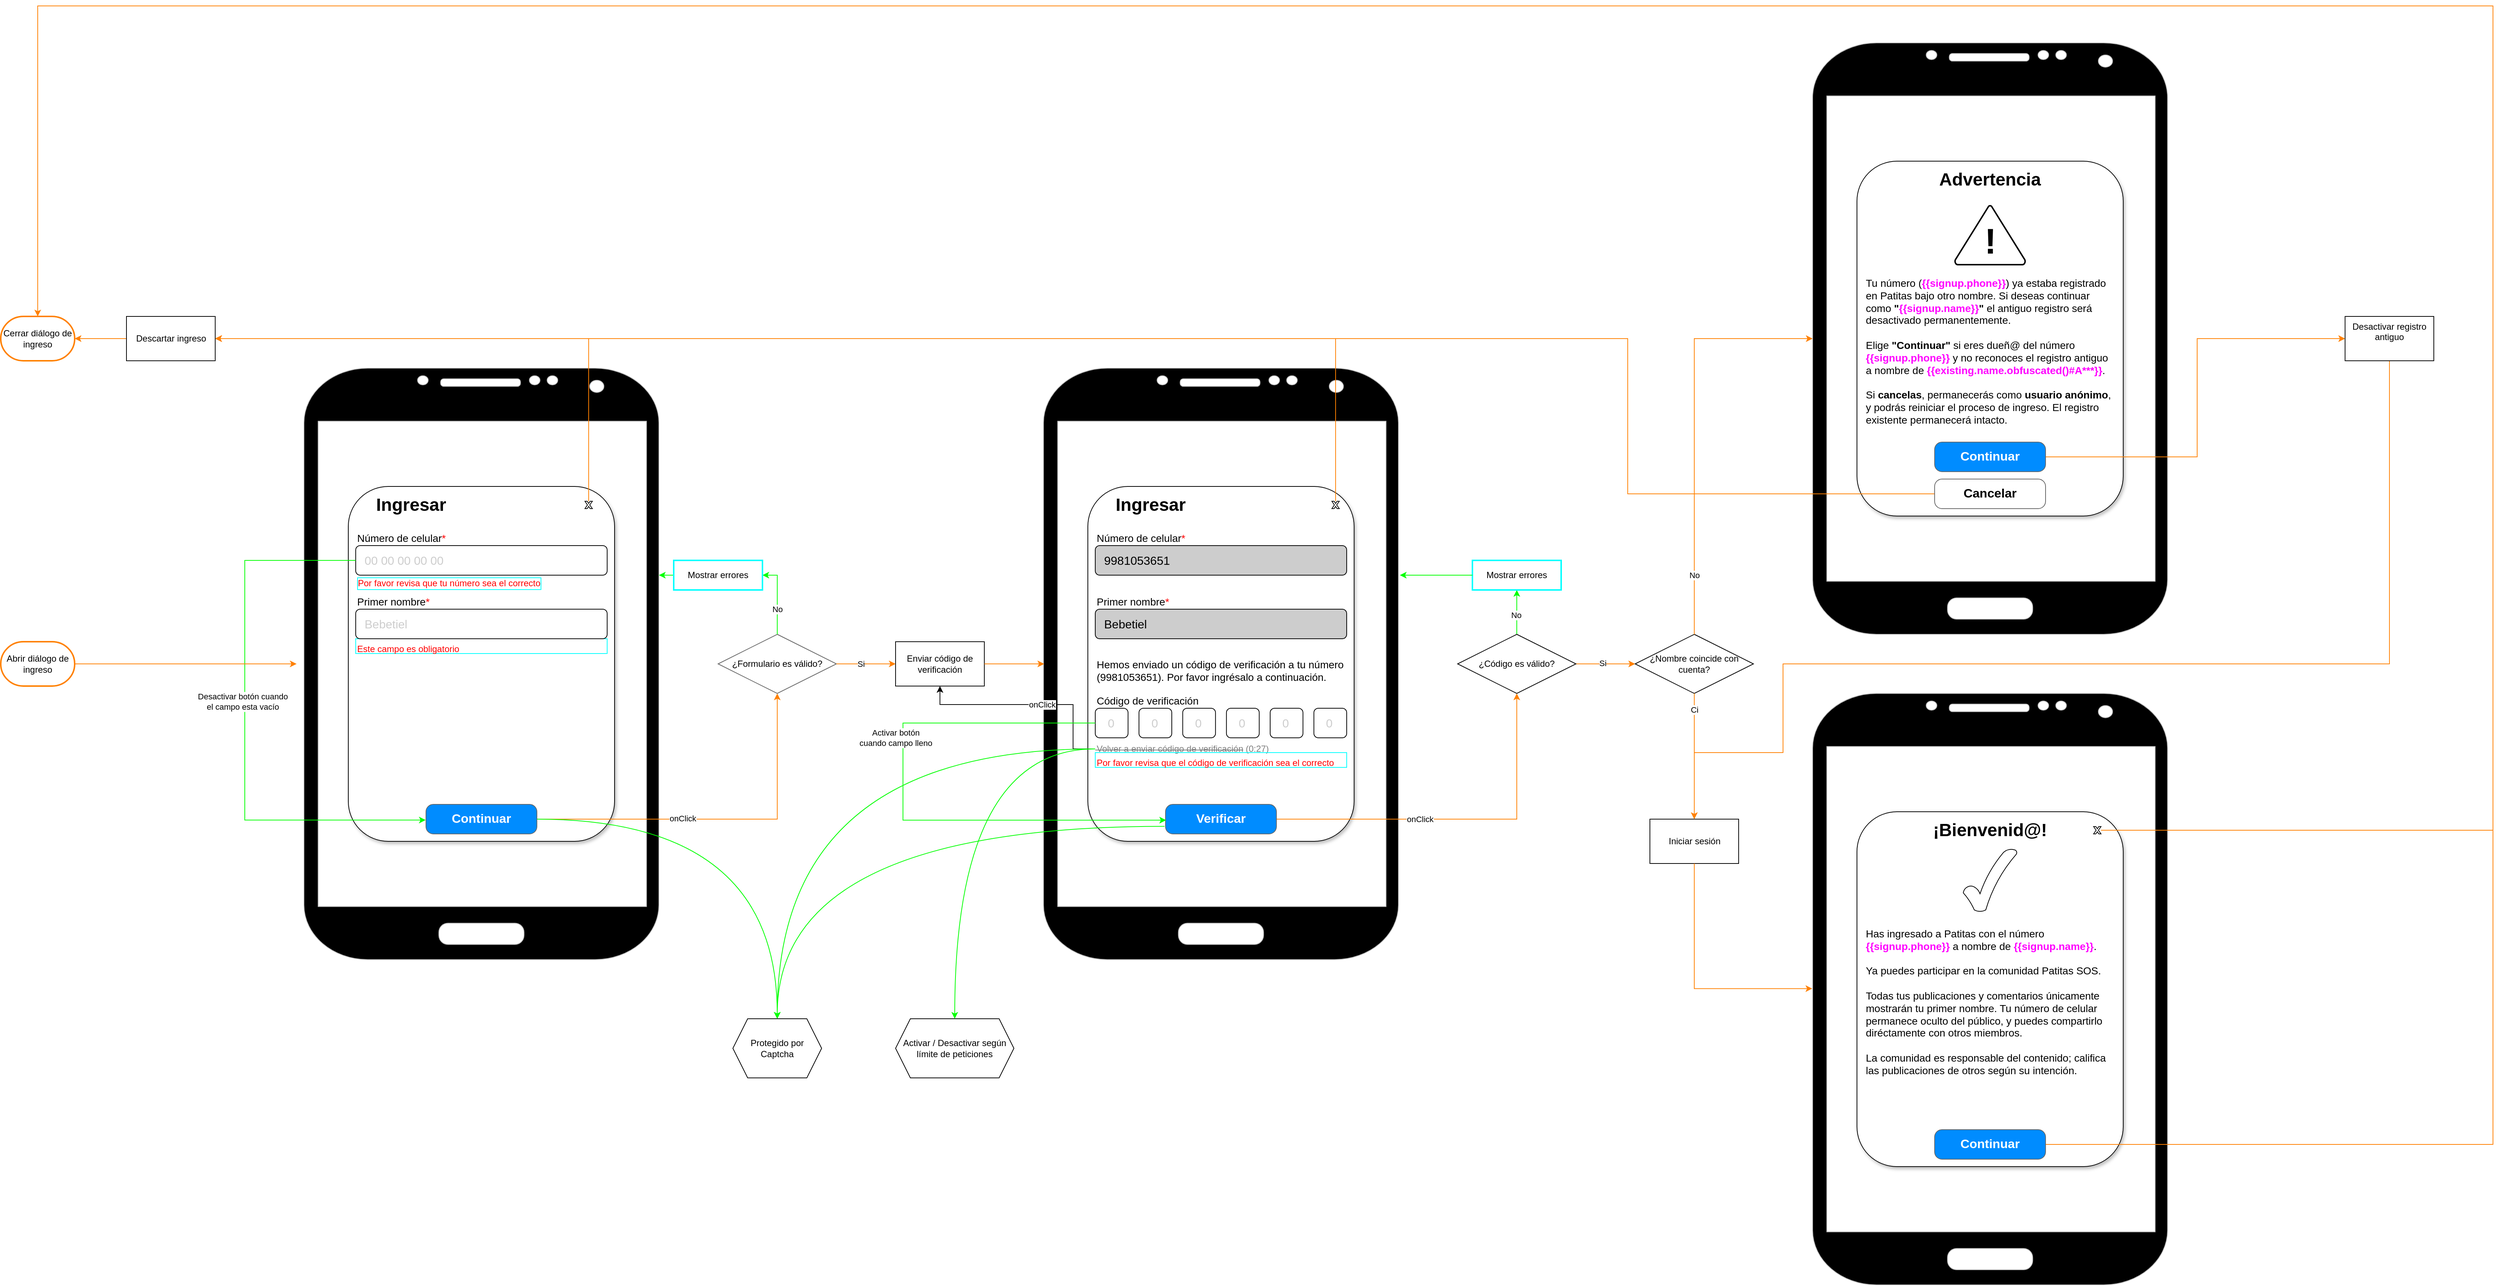 <mxfile version="26.2.14">
  <diagram name="Page-1" id="ibmDFZ82ZpprkkH4J8ru">
    <mxGraphModel dx="2678" dy="2101" grid="1" gridSize="10" guides="1" tooltips="1" connect="1" arrows="1" fold="1" page="1" pageScale="1" pageWidth="850" pageHeight="1100" math="0" shadow="0">
      <root>
        <mxCell id="0" />
        <mxCell id="1" parent="0" />
        <mxCell id="oR5H9QgqDNqwV4JY2G0A-8" value="" style="verticalLabelPosition=bottom;verticalAlign=top;html=1;shadow=0;dashed=0;strokeWidth=1;shape=mxgraph.android.phone2;strokeColor=#c0c0c0;fillColor=#000000;gradientColor=none;" parent="1" vertex="1">
          <mxGeometry width="480" height="800" as="geometry" />
        </mxCell>
        <mxCell id="oR5H9QgqDNqwV4JY2G0A-21" value="" style="rounded=1;whiteSpace=wrap;html=1;textShadow=0;labelBorderColor=none;shadow=1;perimeterSpacing=0;glass=0;" parent="1" vertex="1">
          <mxGeometry x="60" y="160" width="360" height="480" as="geometry" />
        </mxCell>
        <mxCell id="oR5H9QgqDNqwV4JY2G0A-22" value="Ingresar" style="text;html=1;align=center;verticalAlign=middle;whiteSpace=wrap;rounded=0;fontStyle=1;fontSize=24;" parent="1" vertex="1">
          <mxGeometry x="90" y="170" width="110" height="30" as="geometry" />
        </mxCell>
        <mxCell id="oR5H9QgqDNqwV4JY2G0A-23" value="" style="rounded=1;whiteSpace=wrap;html=1;" parent="1" vertex="1">
          <mxGeometry x="70" y="240" width="340" height="40" as="geometry" />
        </mxCell>
        <mxCell id="oR5H9QgqDNqwV4JY2G0A-24" value="Número de celular&lt;span style=&quot;color: rgb(255, 0, 0);&quot;&gt;*&lt;/span&gt;" style="text;html=1;align=left;verticalAlign=middle;whiteSpace=wrap;rounded=0;fontSize=14;" parent="1" vertex="1">
          <mxGeometry x="70" y="220" width="130" height="20" as="geometry" />
        </mxCell>
        <mxCell id="oR5H9QgqDNqwV4JY2G0A-25" value="00 00 00 00 00" style="text;html=1;align=left;verticalAlign=middle;whiteSpace=wrap;rounded=0;fontSize=16;fontColor=#CDCDCD;labelBackgroundColor=none;" parent="1" vertex="1">
          <mxGeometry x="80" y="250" width="130" height="20" as="geometry" />
        </mxCell>
        <mxCell id="oR5H9QgqDNqwV4JY2G0A-49" value="" style="edgeStyle=orthogonalEdgeStyle;rounded=0;orthogonalLoop=1;jettySize=auto;html=1;strokeColor=#FF8000;" parent="1" source="oR5H9QgqDNqwV4JY2G0A-26" target="oR5H9QgqDNqwV4JY2G0A-48" edge="1">
          <mxGeometry relative="1" as="geometry" />
        </mxCell>
        <mxCell id="oR5H9QgqDNqwV4JY2G0A-95" value="onClick" style="edgeLabel;html=1;align=center;verticalAlign=middle;resizable=0;points=[];" parent="oR5H9QgqDNqwV4JY2G0A-49" vertex="1" connectable="0">
          <mxGeometry x="-0.204" y="1" relative="1" as="geometry">
            <mxPoint as="offset" />
          </mxGeometry>
        </mxCell>
        <mxCell id="oR5H9QgqDNqwV4JY2G0A-113" style="edgeStyle=orthogonalEdgeStyle;rounded=0;orthogonalLoop=1;jettySize=auto;html=1;strokeColor=#00FF00;curved=1;" parent="1" source="oR5H9QgqDNqwV4JY2G0A-26" target="oR5H9QgqDNqwV4JY2G0A-114" edge="1">
          <mxGeometry relative="1" as="geometry">
            <mxPoint x="520" y="680" as="targetPoint" />
          </mxGeometry>
        </mxCell>
        <mxCell id="oR5H9QgqDNqwV4JY2G0A-26" value="Continuar" style="strokeWidth=1;shadow=0;dashed=0;align=center;html=1;shape=mxgraph.mockup.buttons.button;strokeColor=#666666;fontColor=#ffffff;mainText=;buttonStyle=round;fontSize=17;fontStyle=1;fillColor=#008cff;whiteSpace=wrap;" parent="1" vertex="1">
          <mxGeometry x="165" y="590" width="150" height="40" as="geometry" />
        </mxCell>
        <mxCell id="oR5H9QgqDNqwV4JY2G0A-48" value="¿Formulario es válido?" style="rhombus;whiteSpace=wrap;html=1;fontSize=12;fillColor=default;strokeColor=#666666;fontColor=#000000;strokeWidth=1;shadow=0;dashed=0;fontStyle=0;labelPosition=center;verticalLabelPosition=middle;align=center;verticalAlign=middle;" parent="1" vertex="1">
          <mxGeometry x="560" y="360" width="160" height="80" as="geometry" />
        </mxCell>
        <mxCell id="oR5H9QgqDNqwV4JY2G0A-50" style="edgeStyle=orthogonalEdgeStyle;rounded=0;orthogonalLoop=1;jettySize=auto;html=1;exitX=0.5;exitY=0;exitDx=0;exitDy=0;fontColor=#00FFFF;strokeColor=#00FF00;entryX=1;entryY=0.5;entryDx=0;entryDy=0;" parent="1" source="oR5H9QgqDNqwV4JY2G0A-48" target="oR5H9QgqDNqwV4JY2G0A-110" edge="1">
          <mxGeometry relative="1" as="geometry">
            <mxPoint x="700" y="240" as="targetPoint" />
            <Array as="points">
              <mxPoint x="640" y="280" />
            </Array>
          </mxGeometry>
        </mxCell>
        <mxCell id="oR5H9QgqDNqwV4JY2G0A-57" value="&lt;div&gt;No&lt;/div&gt;" style="edgeLabel;html=1;align=center;verticalAlign=middle;resizable=0;points=[];" parent="oR5H9QgqDNqwV4JY2G0A-50" vertex="1" connectable="0">
          <mxGeometry x="-0.456" y="3" relative="1" as="geometry">
            <mxPoint x="3" y="-7" as="offset" />
          </mxGeometry>
        </mxCell>
        <mxCell id="oR5H9QgqDNqwV4JY2G0A-52" value="Por favor revisa que tu número sea el correcto" style="text;html=1;align=left;verticalAlign=middle;whiteSpace=wrap;rounded=0;fontColor=#FF0000;labelBackgroundColor=none;labelBorderColor=#00FFFF;" parent="1" vertex="1">
          <mxGeometry x="70" y="276" width="260" height="30" as="geometry" />
        </mxCell>
        <mxCell id="oR5H9QgqDNqwV4JY2G0A-53" style="edgeStyle=orthogonalEdgeStyle;rounded=0;orthogonalLoop=1;jettySize=auto;html=1;entryX=-0.003;entryY=0.53;entryDx=0;entryDy=0;entryPerimeter=0;exitX=0;exitY=0.5;exitDx=0;exitDy=0;strokeColor=#00FF00;" parent="1" source="oR5H9QgqDNqwV4JY2G0A-23" target="oR5H9QgqDNqwV4JY2G0A-26" edge="1">
          <mxGeometry relative="1" as="geometry">
            <Array as="points">
              <mxPoint x="-80" y="260" />
              <mxPoint x="-80" y="611" />
            </Array>
          </mxGeometry>
        </mxCell>
        <mxCell id="oR5H9QgqDNqwV4JY2G0A-56" value="&lt;div&gt;Desactivar botón cuando&lt;/div&gt;&lt;div&gt;el campo esta vacío&lt;/div&gt;" style="edgeLabel;html=1;align=center;verticalAlign=middle;resizable=0;points=[];" parent="oR5H9QgqDNqwV4JY2G0A-53" vertex="1" connectable="0">
          <mxGeometry x="-0.086" y="-3" relative="1" as="geometry">
            <mxPoint as="offset" />
          </mxGeometry>
        </mxCell>
        <mxCell id="oR5H9QgqDNqwV4JY2G0A-58" value="" style="verticalLabelPosition=bottom;verticalAlign=top;html=1;shadow=0;dashed=0;strokeWidth=1;shape=mxgraph.android.phone2;strokeColor=#c0c0c0;fillColor=#000000;" parent="1" vertex="1">
          <mxGeometry x="1000" width="480" height="800" as="geometry" />
        </mxCell>
        <mxCell id="oR5H9QgqDNqwV4JY2G0A-59" value="" style="rounded=1;whiteSpace=wrap;html=1;textShadow=0;labelBorderColor=none;shadow=1;perimeterSpacing=0;glass=0;" parent="1" vertex="1">
          <mxGeometry x="1060" y="160" width="360" height="480" as="geometry" />
        </mxCell>
        <mxCell id="oR5H9QgqDNqwV4JY2G0A-60" value="Ingresar" style="text;html=1;align=center;verticalAlign=middle;whiteSpace=wrap;rounded=0;fontStyle=1;fontSize=24;" parent="1" vertex="1">
          <mxGeometry x="1090" y="170" width="110" height="30" as="geometry" />
        </mxCell>
        <mxCell id="oR5H9QgqDNqwV4JY2G0A-61" value="" style="rounded=1;whiteSpace=wrap;html=1;fillColor=#CDCDCD;" parent="1" vertex="1">
          <mxGeometry x="1070" y="240" width="340" height="40" as="geometry" />
        </mxCell>
        <mxCell id="oR5H9QgqDNqwV4JY2G0A-62" value="Número de celular&lt;span style=&quot;color: rgb(255, 0, 0);&quot;&gt;*&lt;/span&gt;" style="text;html=1;align=left;verticalAlign=middle;whiteSpace=wrap;rounded=0;fontSize=14;" parent="1" vertex="1">
          <mxGeometry x="1070" y="220" width="130" height="20" as="geometry" />
        </mxCell>
        <mxCell id="oR5H9QgqDNqwV4JY2G0A-63" value="9981053651" style="text;html=1;align=left;verticalAlign=middle;whiteSpace=wrap;rounded=0;fontSize=16;fontColor=#000000;labelBackgroundColor=none;" parent="1" vertex="1">
          <mxGeometry x="1080" y="250" width="130" height="20" as="geometry" />
        </mxCell>
        <mxCell id="oR5H9QgqDNqwV4JY2G0A-116" style="rounded=0;orthogonalLoop=1;jettySize=auto;html=1;entryX=0.5;entryY=0;entryDx=0;entryDy=0;exitX=-0.009;exitY=0.745;exitDx=0;exitDy=0;exitPerimeter=0;strokeColor=#00FF00;startArrow=none;startFill=0;elbow=vertical;edgeStyle=orthogonalEdgeStyle;curved=1;" parent="1" source="oR5H9QgqDNqwV4JY2G0A-64" target="oR5H9QgqDNqwV4JY2G0A-114" edge="1">
          <mxGeometry relative="1" as="geometry" />
        </mxCell>
        <mxCell id="1x_nCAr4HbJ1y6fn0Rfu-1" style="edgeStyle=orthogonalEdgeStyle;rounded=0;orthogonalLoop=1;jettySize=auto;html=1;entryX=0.5;entryY=1;entryDx=0;entryDy=0;fontColor=#FF8000;strokeColor=#FF8000;" parent="1" source="oR5H9QgqDNqwV4JY2G0A-64" target="1x_nCAr4HbJ1y6fn0Rfu-2" edge="1">
          <mxGeometry relative="1" as="geometry">
            <mxPoint x="1530" y="340" as="targetPoint" />
            <Array as="points">
              <mxPoint x="1640" y="610" />
            </Array>
          </mxGeometry>
        </mxCell>
        <mxCell id="1x_nCAr4HbJ1y6fn0Rfu-5" value="onClick" style="edgeLabel;html=1;align=center;verticalAlign=middle;resizable=0;points=[];" parent="1x_nCAr4HbJ1y6fn0Rfu-1" vertex="1" connectable="0">
          <mxGeometry x="-0.216" relative="1" as="geometry">
            <mxPoint as="offset" />
          </mxGeometry>
        </mxCell>
        <mxCell id="oR5H9QgqDNqwV4JY2G0A-64" value="Verificar" style="strokeWidth=1;shadow=0;dashed=0;align=center;html=1;shape=mxgraph.mockup.buttons.button;strokeColor=#666666;fontColor=#ffffff;mainText=;buttonStyle=round;fontSize=17;fontStyle=1;fillColor=#008cff;whiteSpace=wrap;" parent="1" vertex="1">
          <mxGeometry x="1165" y="590" width="150" height="40" as="geometry" />
        </mxCell>
        <mxCell id="oR5H9QgqDNqwV4JY2G0A-66" style="edgeStyle=orthogonalEdgeStyle;rounded=0;orthogonalLoop=1;jettySize=auto;html=1;strokeColor=#FF8000;" parent="1" source="oR5H9QgqDNqwV4JY2G0A-48" edge="1">
          <mxGeometry relative="1" as="geometry">
            <mxPoint x="800" y="400" as="targetPoint" />
          </mxGeometry>
        </mxCell>
        <mxCell id="oR5H9QgqDNqwV4JY2G0A-67" value="&lt;div&gt;Si&lt;/div&gt;" style="edgeLabel;html=1;align=center;verticalAlign=middle;resizable=0;points=[];" parent="oR5H9QgqDNqwV4JY2G0A-66" vertex="1" connectable="0">
          <mxGeometry x="-0.175" y="-2" relative="1" as="geometry">
            <mxPoint y="-2" as="offset" />
          </mxGeometry>
        </mxCell>
        <mxCell id="oR5H9QgqDNqwV4JY2G0A-69" value="Código de verificación" style="text;html=1;align=left;verticalAlign=middle;whiteSpace=wrap;rounded=0;fontSize=14;" parent="1" vertex="1">
          <mxGeometry x="1070" y="440" width="150" height="20" as="geometry" />
        </mxCell>
        <mxCell id="oR5H9QgqDNqwV4JY2G0A-83" value="Hemos enviado un código de verificación a tu número (9981053651). Por favor ingrésalo a continuación." style="text;html=1;align=left;verticalAlign=top;whiteSpace=wrap;rounded=0;fontSize=14;" parent="1" vertex="1">
          <mxGeometry x="1070" y="386" width="340" height="64" as="geometry" />
        </mxCell>
        <mxCell id="oR5H9QgqDNqwV4JY2G0A-84" value="" style="group;fontSize=12;" parent="1" vertex="1" connectable="0">
          <mxGeometry x="1070" y="460" width="340" height="40" as="geometry" />
        </mxCell>
        <mxCell id="oR5H9QgqDNqwV4JY2G0A-68" value="" style="rounded=1;whiteSpace=wrap;html=1;" parent="oR5H9QgqDNqwV4JY2G0A-84" vertex="1">
          <mxGeometry width="44.348" height="40" as="geometry" />
        </mxCell>
        <mxCell id="oR5H9QgqDNqwV4JY2G0A-70" value="0" style="text;html=1;align=left;verticalAlign=middle;whiteSpace=wrap;rounded=0;fontSize=16;fontColor=#CDCDCD;labelBackgroundColor=none;" parent="oR5H9QgqDNqwV4JY2G0A-84" vertex="1">
          <mxGeometry x="14.783" y="10" width="14.783" height="20" as="geometry" />
        </mxCell>
        <mxCell id="oR5H9QgqDNqwV4JY2G0A-73" value="" style="rounded=1;whiteSpace=wrap;html=1;" parent="oR5H9QgqDNqwV4JY2G0A-84" vertex="1">
          <mxGeometry x="59.13" width="44.348" height="40" as="geometry" />
        </mxCell>
        <mxCell id="oR5H9QgqDNqwV4JY2G0A-74" value="0" style="text;html=1;align=left;verticalAlign=middle;whiteSpace=wrap;rounded=0;fontSize=16;fontColor=#CDCDCD;labelBackgroundColor=none;" parent="oR5H9QgqDNqwV4JY2G0A-84" vertex="1">
          <mxGeometry x="73.913" y="10" width="14.783" height="20" as="geometry" />
        </mxCell>
        <mxCell id="oR5H9QgqDNqwV4JY2G0A-75" value="" style="rounded=1;whiteSpace=wrap;html=1;" parent="oR5H9QgqDNqwV4JY2G0A-84" vertex="1">
          <mxGeometry x="118.261" width="44.348" height="40" as="geometry" />
        </mxCell>
        <mxCell id="oR5H9QgqDNqwV4JY2G0A-76" value="0" style="text;html=1;align=left;verticalAlign=middle;whiteSpace=wrap;rounded=0;fontSize=16;fontColor=#CDCDCD;labelBackgroundColor=none;" parent="oR5H9QgqDNqwV4JY2G0A-84" vertex="1">
          <mxGeometry x="133.043" y="10" width="14.783" height="20" as="geometry" />
        </mxCell>
        <mxCell id="oR5H9QgqDNqwV4JY2G0A-77" value="" style="rounded=1;whiteSpace=wrap;html=1;" parent="oR5H9QgqDNqwV4JY2G0A-84" vertex="1">
          <mxGeometry x="177.391" width="44.348" height="40" as="geometry" />
        </mxCell>
        <mxCell id="oR5H9QgqDNqwV4JY2G0A-78" value="0" style="text;html=1;align=left;verticalAlign=middle;whiteSpace=wrap;rounded=0;fontSize=16;fontColor=#CDCDCD;labelBackgroundColor=none;" parent="oR5H9QgqDNqwV4JY2G0A-84" vertex="1">
          <mxGeometry x="192.174" y="10" width="14.783" height="20" as="geometry" />
        </mxCell>
        <mxCell id="oR5H9QgqDNqwV4JY2G0A-79" value="" style="rounded=1;whiteSpace=wrap;html=1;" parent="oR5H9QgqDNqwV4JY2G0A-84" vertex="1">
          <mxGeometry x="236.522" width="44.348" height="40" as="geometry" />
        </mxCell>
        <mxCell id="oR5H9QgqDNqwV4JY2G0A-80" value="0" style="text;html=1;align=left;verticalAlign=middle;whiteSpace=wrap;rounded=0;fontSize=16;fontColor=#CDCDCD;labelBackgroundColor=none;" parent="oR5H9QgqDNqwV4JY2G0A-84" vertex="1">
          <mxGeometry x="251.304" y="10" width="14.783" height="20" as="geometry" />
        </mxCell>
        <mxCell id="oR5H9QgqDNqwV4JY2G0A-81" value="" style="rounded=1;whiteSpace=wrap;html=1;" parent="oR5H9QgqDNqwV4JY2G0A-84" vertex="1">
          <mxGeometry x="295.652" width="44.348" height="40" as="geometry" />
        </mxCell>
        <mxCell id="oR5H9QgqDNqwV4JY2G0A-82" value="0" style="text;html=1;align=left;verticalAlign=middle;whiteSpace=wrap;rounded=0;fontSize=16;fontColor=#CDCDCD;labelBackgroundColor=none;" parent="oR5H9QgqDNqwV4JY2G0A-84" vertex="1">
          <mxGeometry x="310.435" y="10" width="14.783" height="20" as="geometry" />
        </mxCell>
        <mxCell id="oR5H9QgqDNqwV4JY2G0A-93" value="" style="group" parent="1" vertex="1" connectable="0">
          <mxGeometry x="1070" y="500" width="240" height="30" as="geometry" />
        </mxCell>
        <mxCell id="oR5H9QgqDNqwV4JY2G0A-85" value="Volver a enviar código de verificación (0:27)" style="text;html=1;align=left;verticalAlign=middle;whiteSpace=wrap;rounded=0;fontColor=#7F7F7F;fontStyle=0" parent="oR5H9QgqDNqwV4JY2G0A-93" vertex="1">
          <mxGeometry width="240" height="30" as="geometry" />
        </mxCell>
        <mxCell id="oR5H9QgqDNqwV4JY2G0A-91" value="" style="endArrow=none;html=1;rounded=0;strokeColor=#7F7F7F;" parent="oR5H9QgqDNqwV4JY2G0A-93" edge="1">
          <mxGeometry width="50" height="50" relative="1" as="geometry">
            <mxPoint y="16.5" as="sourcePoint" />
            <mxPoint x="200" y="16.5" as="targetPoint" />
          </mxGeometry>
        </mxCell>
        <mxCell id="oR5H9QgqDNqwV4JY2G0A-98" value="&lt;div&gt;Activar / Desactivar según límite de peticiones&lt;/div&gt;" style="shape=hexagon;perimeter=hexagonPerimeter2;whiteSpace=wrap;html=1;fixedSize=1;" parent="1" vertex="1">
          <mxGeometry x="800" y="880" width="160" height="80" as="geometry" />
        </mxCell>
        <mxCell id="oR5H9QgqDNqwV4JY2G0A-94" style="edgeStyle=orthogonalEdgeStyle;rounded=0;orthogonalLoop=1;jettySize=auto;html=1;exitX=0;exitY=0.5;exitDx=0;exitDy=0;strokeColor=#00FF00;entryX=0.5;entryY=0;entryDx=0;entryDy=0;curved=1;" parent="1" source="oR5H9QgqDNqwV4JY2G0A-85" target="oR5H9QgqDNqwV4JY2G0A-98" edge="1">
          <mxGeometry relative="1" as="geometry">
            <mxPoint x="640" y="680" as="targetPoint" />
          </mxGeometry>
        </mxCell>
        <mxCell id="oR5H9QgqDNqwV4JY2G0A-100" style="edgeStyle=orthogonalEdgeStyle;rounded=0;orthogonalLoop=1;jettySize=auto;html=1;exitX=0;exitY=0.5;exitDx=0;exitDy=0;entryX=0.5;entryY=1;entryDx=0;entryDy=0;" parent="1" source="oR5H9QgqDNqwV4JY2G0A-85" target="oR5H9QgqDNqwV4JY2G0A-102" edge="1">
          <mxGeometry relative="1" as="geometry">
            <mxPoint x="799" y="520" as="targetPoint" />
            <Array as="points">
              <mxPoint x="1040" y="515" />
              <mxPoint x="1040" y="455" />
              <mxPoint x="860" y="455" />
            </Array>
          </mxGeometry>
        </mxCell>
        <mxCell id="oR5H9QgqDNqwV4JY2G0A-101" value="&lt;div&gt;onClick&lt;/div&gt;" style="edgeLabel;html=1;align=center;verticalAlign=middle;resizable=0;points=[];" parent="oR5H9QgqDNqwV4JY2G0A-100" vertex="1" connectable="0">
          <mxGeometry x="-0.251" y="2" relative="1" as="geometry">
            <mxPoint x="-22" y="-2" as="offset" />
          </mxGeometry>
        </mxCell>
        <mxCell id="oR5H9QgqDNqwV4JY2G0A-102" value="Enviar código de verificación" style="rounded=0;whiteSpace=wrap;html=1;" parent="1" vertex="1">
          <mxGeometry x="800" y="370" width="120" height="60" as="geometry" />
        </mxCell>
        <mxCell id="oR5H9QgqDNqwV4JY2G0A-103" style="edgeStyle=orthogonalEdgeStyle;rounded=0;orthogonalLoop=1;jettySize=auto;html=1;entryX=0.002;entryY=0.5;entryDx=0;entryDy=0;entryPerimeter=0;strokeColor=#FF8000;" parent="1" source="oR5H9QgqDNqwV4JY2G0A-102" target="oR5H9QgqDNqwV4JY2G0A-58" edge="1">
          <mxGeometry relative="1" as="geometry" />
        </mxCell>
        <mxCell id="oR5H9QgqDNqwV4JY2G0A-104" style="edgeStyle=orthogonalEdgeStyle;rounded=0;orthogonalLoop=1;jettySize=auto;html=1;entryX=0.005;entryY=0.535;entryDx=0;entryDy=0;entryPerimeter=0;exitX=0;exitY=0.5;exitDx=0;exitDy=0;strokeColor=light-dark(#00ff00, #006f6f);" parent="1" source="oR5H9QgqDNqwV4JY2G0A-68" target="oR5H9QgqDNqwV4JY2G0A-64" edge="1">
          <mxGeometry relative="1" as="geometry">
            <Array as="points">
              <mxPoint x="810" y="480" />
              <mxPoint x="810" y="611" />
            </Array>
          </mxGeometry>
        </mxCell>
        <mxCell id="oR5H9QgqDNqwV4JY2G0A-108" value="&lt;div&gt;Activar botón&lt;/div&gt;&lt;div&gt;cuando campo lleno&lt;/div&gt;" style="edgeLabel;html=1;align=center;verticalAlign=middle;resizable=0;points=[];" parent="oR5H9QgqDNqwV4JY2G0A-104" vertex="1" connectable="0">
          <mxGeometry x="-0.213" y="-2" relative="1" as="geometry">
            <mxPoint x="-8" y="-14" as="offset" />
          </mxGeometry>
        </mxCell>
        <mxCell id="oR5H9QgqDNqwV4JY2G0A-111" style="edgeStyle=orthogonalEdgeStyle;rounded=0;orthogonalLoop=1;jettySize=auto;html=1;strokeColor=#00FF00;" parent="1" source="oR5H9QgqDNqwV4JY2G0A-110" edge="1">
          <mxGeometry relative="1" as="geometry">
            <mxPoint x="480" y="280" as="targetPoint" />
          </mxGeometry>
        </mxCell>
        <mxCell id="oR5H9QgqDNqwV4JY2G0A-110" value="&lt;div&gt;Mostrar errores&lt;/div&gt;" style="rounded=0;whiteSpace=wrap;html=1;gradientColor=none;strokeColor=#00FFFF;strokeWidth=2;" parent="1" vertex="1">
          <mxGeometry x="500" y="260" width="120" height="40" as="geometry" />
        </mxCell>
        <mxCell id="oR5H9QgqDNqwV4JY2G0A-114" value="Protegido por Captcha" style="shape=hexagon;perimeter=hexagonPerimeter2;whiteSpace=wrap;html=1;fixedSize=1;" parent="1" vertex="1">
          <mxGeometry x="580" y="880" width="120" height="80" as="geometry" />
        </mxCell>
        <mxCell id="1x_nCAr4HbJ1y6fn0Rfu-9" style="edgeStyle=orthogonalEdgeStyle;rounded=0;orthogonalLoop=1;jettySize=auto;html=1;exitX=0.5;exitY=0;exitDx=0;exitDy=0;entryX=0.5;entryY=1;entryDx=0;entryDy=0;strokeColor=#00FF00;" parent="1" source="1x_nCAr4HbJ1y6fn0Rfu-2" target="1x_nCAr4HbJ1y6fn0Rfu-8" edge="1">
          <mxGeometry relative="1" as="geometry" />
        </mxCell>
        <mxCell id="1x_nCAr4HbJ1y6fn0Rfu-46" value="&lt;div&gt;No&lt;/div&gt;" style="edgeLabel;html=1;align=center;verticalAlign=middle;resizable=0;points=[];" parent="1x_nCAr4HbJ1y6fn0Rfu-9" vertex="1" connectable="0">
          <mxGeometry x="-0.133" y="1" relative="1" as="geometry">
            <mxPoint as="offset" />
          </mxGeometry>
        </mxCell>
        <mxCell id="1x_nCAr4HbJ1y6fn0Rfu-17" value="" style="edgeStyle=orthogonalEdgeStyle;rounded=0;orthogonalLoop=1;jettySize=auto;html=1;fontColor=#FF8000;strokeColor=#FF8000;" parent="1" source="1x_nCAr4HbJ1y6fn0Rfu-2" target="1x_nCAr4HbJ1y6fn0Rfu-16" edge="1">
          <mxGeometry relative="1" as="geometry" />
        </mxCell>
        <mxCell id="1x_nCAr4HbJ1y6fn0Rfu-47" value="Si" style="edgeLabel;html=1;align=center;verticalAlign=middle;resizable=0;points=[];" parent="1x_nCAr4HbJ1y6fn0Rfu-17" vertex="1" connectable="0">
          <mxGeometry x="-0.1" y="1" relative="1" as="geometry">
            <mxPoint as="offset" />
          </mxGeometry>
        </mxCell>
        <mxCell id="1x_nCAr4HbJ1y6fn0Rfu-2" value="¿Código es válido?" style="rhombus;whiteSpace=wrap;html=1;" parent="1" vertex="1">
          <mxGeometry x="1560" y="360" width="160" height="80" as="geometry" />
        </mxCell>
        <mxCell id="1x_nCAr4HbJ1y6fn0Rfu-3" value="Por favor revisa que el código de verificación sea el correcto" style="text;html=1;align=left;verticalAlign=top;whiteSpace=wrap;rounded=0;fontColor=#FF0000;labelBackgroundColor=none;labelBorderColor=none;strokeColor=#00FFFF;" parent="1" vertex="1">
          <mxGeometry x="1070" y="520" width="340" height="20" as="geometry" />
        </mxCell>
        <mxCell id="1x_nCAr4HbJ1y6fn0Rfu-7" style="edgeStyle=orthogonalEdgeStyle;rounded=0;orthogonalLoop=1;jettySize=auto;html=1;entryX=0.5;entryY=0;entryDx=0;entryDy=0;curved=1;strokeColor=#00FF00;" parent="1" source="oR5H9QgqDNqwV4JY2G0A-85" target="oR5H9QgqDNqwV4JY2G0A-114" edge="1">
          <mxGeometry relative="1" as="geometry" />
        </mxCell>
        <mxCell id="1x_nCAr4HbJ1y6fn0Rfu-8" value="&lt;div&gt;Mostrar errores&lt;/div&gt;" style="rounded=0;whiteSpace=wrap;html=1;gradientColor=none;strokeColor=#00FFFF;strokeWidth=2;" parent="1" vertex="1">
          <mxGeometry x="1580" y="260" width="120" height="40" as="geometry" />
        </mxCell>
        <mxCell id="1x_nCAr4HbJ1y6fn0Rfu-14" style="edgeStyle=orthogonalEdgeStyle;rounded=0;orthogonalLoop=1;jettySize=auto;html=1;exitX=0;exitY=0.5;exitDx=0;exitDy=0;entryX=1.004;entryY=0.35;entryDx=0;entryDy=0;entryPerimeter=0;strokeColor=#00FF00;" parent="1" source="1x_nCAr4HbJ1y6fn0Rfu-8" target="oR5H9QgqDNqwV4JY2G0A-58" edge="1">
          <mxGeometry relative="1" as="geometry" />
        </mxCell>
        <mxCell id="1x_nCAr4HbJ1y6fn0Rfu-16" value="¿Nombre coincide con cuenta?" style="rhombus;whiteSpace=wrap;html=1;" parent="1" vertex="1">
          <mxGeometry x="1800" y="360" width="160" height="80" as="geometry" />
        </mxCell>
        <mxCell id="1x_nCAr4HbJ1y6fn0Rfu-18" value="" style="verticalLabelPosition=bottom;verticalAlign=top;html=1;shadow=0;dashed=0;strokeWidth=1;shape=mxgraph.android.phone2;strokeColor=#c0c0c0;fillColor=#000000;" parent="1" vertex="1">
          <mxGeometry x="2040" y="-440" width="480" height="800" as="geometry" />
        </mxCell>
        <mxCell id="1x_nCAr4HbJ1y6fn0Rfu-19" value="" style="rounded=1;whiteSpace=wrap;html=1;textShadow=0;labelBorderColor=none;shadow=1;perimeterSpacing=0;glass=0;" parent="1" vertex="1">
          <mxGeometry x="2100" y="-280" width="360" height="480" as="geometry" />
        </mxCell>
        <mxCell id="1x_nCAr4HbJ1y6fn0Rfu-20" value="&lt;div&gt;Advertencia&lt;/div&gt;" style="text;html=1;align=center;verticalAlign=middle;whiteSpace=wrap;rounded=0;fontStyle=1;fontSize=24;" parent="1" vertex="1">
          <mxGeometry x="2130" y="-270" width="300" height="30" as="geometry" />
        </mxCell>
        <mxCell id="fnedPNZMZLycqGPqlTga-24" style="edgeStyle=orthogonalEdgeStyle;rounded=0;orthogonalLoop=1;jettySize=auto;html=1;strokeColor=#FF8000;" edge="1" parent="1" source="1x_nCAr4HbJ1y6fn0Rfu-24" target="fnedPNZMZLycqGPqlTga-21">
          <mxGeometry relative="1" as="geometry">
            <Array as="points">
              <mxPoint x="1790" y="170" />
              <mxPoint x="1790" y="-40" />
            </Array>
          </mxGeometry>
        </mxCell>
        <mxCell id="1x_nCAr4HbJ1y6fn0Rfu-24" value="Cancelar" style="strokeWidth=1;shadow=0;dashed=0;align=center;html=1;shape=mxgraph.mockup.buttons.button;strokeColor=#666666;fontColor=#000000;mainText=;buttonStyle=round;fontSize=17;fontStyle=1;fillColor=#FFFFFF;whiteSpace=wrap;" parent="1" vertex="1">
          <mxGeometry x="2205" y="150" width="150" height="40" as="geometry" />
        </mxCell>
        <mxCell id="1x_nCAr4HbJ1y6fn0Rfu-44" style="edgeStyle=orthogonalEdgeStyle;rounded=0;orthogonalLoop=1;jettySize=auto;html=1;exitX=0.5;exitY=0;exitDx=0;exitDy=0;entryX=0;entryY=0.5;entryDx=0;entryDy=0;entryPerimeter=0;strokeColor=light-dark(#FF8000,#EDEDED);" parent="1" source="1x_nCAr4HbJ1y6fn0Rfu-16" target="1x_nCAr4HbJ1y6fn0Rfu-18" edge="1">
          <mxGeometry relative="1" as="geometry" />
        </mxCell>
        <mxCell id="1x_nCAr4HbJ1y6fn0Rfu-45" value="No" style="edgeLabel;html=1;align=center;verticalAlign=middle;resizable=0;points=[];" parent="1x_nCAr4HbJ1y6fn0Rfu-44" vertex="1" connectable="0">
          <mxGeometry x="-0.714" y="2" relative="1" as="geometry">
            <mxPoint x="2" as="offset" />
          </mxGeometry>
        </mxCell>
        <mxCell id="1x_nCAr4HbJ1y6fn0Rfu-51" value="Primer nombre&lt;span style=&quot;color: rgb(255, 0, 0);&quot;&gt;*&lt;/span&gt;" style="text;html=1;align=left;verticalAlign=middle;whiteSpace=wrap;rounded=0;fontSize=14;" parent="1" vertex="1">
          <mxGeometry x="70" y="306" width="150" height="20" as="geometry" />
        </mxCell>
        <mxCell id="1x_nCAr4HbJ1y6fn0Rfu-52" value="Este campo es obligatorio" style="text;html=1;align=left;verticalAlign=top;whiteSpace=wrap;rounded=0;fontColor=#FF0000;labelBackgroundColor=none;labelBorderColor=none;strokeColor=#00FFFF;" parent="1" vertex="1">
          <mxGeometry x="70" y="366" width="340" height="20" as="geometry" />
        </mxCell>
        <mxCell id="1x_nCAr4HbJ1y6fn0Rfu-53" value="" style="rounded=1;whiteSpace=wrap;html=1;fillColor=none;" parent="1" vertex="1">
          <mxGeometry x="70" y="326" width="340" height="40" as="geometry" />
        </mxCell>
        <mxCell id="1x_nCAr4HbJ1y6fn0Rfu-54" value="Bebetiel" style="text;html=1;align=left;verticalAlign=middle;whiteSpace=wrap;rounded=0;fontSize=16;fontColor=#CDCDCD;labelBackgroundColor=none;" parent="1" vertex="1">
          <mxGeometry x="80" y="336" width="130" height="20" as="geometry" />
        </mxCell>
        <mxCell id="1x_nCAr4HbJ1y6fn0Rfu-55" value="Primer nombre&lt;span style=&quot;color: rgb(255, 0, 0);&quot;&gt;*&lt;/span&gt;" style="text;html=1;align=left;verticalAlign=middle;whiteSpace=wrap;rounded=0;fontSize=14;" parent="1" vertex="1">
          <mxGeometry x="1070" y="306" width="150" height="20" as="geometry" />
        </mxCell>
        <mxCell id="1x_nCAr4HbJ1y6fn0Rfu-56" value="" style="rounded=1;whiteSpace=wrap;html=1;fillColor=#CDCDCD;labelBackgroundColor=none;" parent="1" vertex="1">
          <mxGeometry x="1070" y="326" width="340" height="40" as="geometry" />
        </mxCell>
        <mxCell id="1x_nCAr4HbJ1y6fn0Rfu-57" value="Bebetiel" style="text;html=1;align=left;verticalAlign=middle;whiteSpace=wrap;rounded=0;fontSize=16;fontColor=#000000;labelBackgroundColor=none;" parent="1" vertex="1">
          <mxGeometry x="1080" y="336" width="130" height="20" as="geometry" />
        </mxCell>
        <mxCell id="1x_nCAr4HbJ1y6fn0Rfu-59" value="&lt;b&gt;&lt;font&gt;!&lt;/font&gt;&lt;/b&gt;" style="strokeWidth=2;html=1;shape=mxgraph.flowchart.extract_or_measurement;whiteSpace=wrap;verticalAlign=bottom;fontSize=48;" parent="1" vertex="1">
          <mxGeometry x="2232.5" y="-220" width="95" height="80" as="geometry" />
        </mxCell>
        <mxCell id="1x_nCAr4HbJ1y6fn0Rfu-60" value="&lt;div&gt;Tu número (&lt;span style=&quot;color: rgb(255, 0, 255);&quot;&gt;&lt;b&gt;{{signup.phone}}&lt;/b&gt;&lt;/span&gt;) ya estaba registrado en Patitas bajo otro nombre. Si deseas continuar como &lt;b&gt;&quot;&lt;span style=&quot;color: rgb(255, 0, 255);&quot;&gt;{{signup.name}}&lt;/span&gt;&quot;&lt;/b&gt; el antiguo registro será desactivado permanentemente.&lt;/div&gt;&lt;div&gt;&lt;br&gt;&lt;/div&gt;&lt;div&gt;Elige &lt;b&gt;&quot;Continuar&quot;&lt;/b&gt; si eres dueñ@ del número &lt;b&gt;&lt;span style=&quot;color: rgb(255, 0, 255);&quot;&gt;{{signup.phone}}&lt;/span&gt;&lt;/b&gt; y no reconoces el registro antiguo a nombre de &lt;b&gt;&lt;span style=&quot;color: rgb(255, 0, 255);&quot;&gt;{{existing.name.obfuscated()#A***}}&lt;/span&gt;&lt;/b&gt;&lt;span style=&quot;color: rgb(0, 0, 0);&quot;&gt;.&lt;/span&gt;&lt;/div&gt;&lt;div&gt;&lt;span style=&quot;color: rgb(0, 0, 0);&quot;&gt;&lt;br&gt;&lt;/span&gt;&lt;/div&gt;&lt;div&gt;&lt;span style=&quot;color: rgb(0, 0, 0);&quot;&gt;Si&lt;b&gt; cancelas&lt;/b&gt;, permanecerás como &lt;b&gt;usuario anónimo&lt;/b&gt;, y podrás reiniciar el proceso de ingreso. El registro existente permanecerá intacto.&lt;/span&gt;&lt;/div&gt;" style="text;html=1;align=left;verticalAlign=top;whiteSpace=wrap;rounded=0;fontSize=14;" parent="1" vertex="1">
          <mxGeometry x="2110" y="-130" width="340" height="220" as="geometry" />
        </mxCell>
        <mxCell id="fnedPNZMZLycqGPqlTga-29" style="edgeStyle=orthogonalEdgeStyle;rounded=0;orthogonalLoop=1;jettySize=auto;html=1;strokeColor=#FF8000;" edge="1" parent="1" source="1x_nCAr4HbJ1y6fn0Rfu-61" target="fnedPNZMZLycqGPqlTga-27">
          <mxGeometry relative="1" as="geometry">
            <Array as="points">
              <mxPoint x="2560" y="120" />
              <mxPoint x="2560" y="-40" />
            </Array>
          </mxGeometry>
        </mxCell>
        <mxCell id="1x_nCAr4HbJ1y6fn0Rfu-61" value="&lt;div&gt;Continuar&lt;/div&gt;" style="strokeWidth=1;shadow=0;dashed=0;align=center;html=1;shape=mxgraph.mockup.buttons.button;strokeColor=#666666;fontColor=#ffffff;mainText=;buttonStyle=round;fontSize=17;fontStyle=1;fillColor=#008cff;whiteSpace=wrap;" parent="1" vertex="1">
          <mxGeometry x="2205" y="100" width="150" height="40" as="geometry" />
        </mxCell>
        <mxCell id="fnedPNZMZLycqGPqlTga-1" value="" style="verticalLabelPosition=bottom;verticalAlign=top;html=1;shadow=0;dashed=0;strokeWidth=1;shape=mxgraph.android.phone2;strokeColor=#c0c0c0;fillColor=#000000;" vertex="1" parent="1">
          <mxGeometry x="2040" y="440" width="480" height="800" as="geometry" />
        </mxCell>
        <mxCell id="fnedPNZMZLycqGPqlTga-2" value="" style="rounded=1;whiteSpace=wrap;html=1;textShadow=0;labelBorderColor=none;shadow=1;perimeterSpacing=0;glass=0;" vertex="1" parent="1">
          <mxGeometry x="2100" y="600" width="360" height="480" as="geometry" />
        </mxCell>
        <mxCell id="fnedPNZMZLycqGPqlTga-32" style="edgeStyle=orthogonalEdgeStyle;rounded=0;orthogonalLoop=1;jettySize=auto;html=1;strokeColor=#FF8000;endArrow=none;startFill=0;" edge="1" parent="1" source="fnedPNZMZLycqGPqlTga-3">
          <mxGeometry relative="1" as="geometry">
            <mxPoint x="2960" y="625" as="targetPoint" />
          </mxGeometry>
        </mxCell>
        <mxCell id="fnedPNZMZLycqGPqlTga-3" value="¡Bienvenid@!" style="text;html=1;align=center;verticalAlign=middle;whiteSpace=wrap;rounded=0;fontStyle=1;fontSize=24;" vertex="1" parent="1">
          <mxGeometry x="2130" y="610" width="300" height="30" as="geometry" />
        </mxCell>
        <mxCell id="fnedPNZMZLycqGPqlTga-6" value="&lt;div&gt;Has ingresado a Patitas con el número &lt;span style=&quot;color: rgb(255, 0, 255);&quot;&gt;&lt;b&gt;{{signup.phone}}&lt;/b&gt;&lt;/span&gt; a nombre de &lt;b&gt;&lt;span style=&quot;color: rgb(255, 0, 255);&quot;&gt;{{signup.name}}&lt;/span&gt;&lt;/b&gt;.&lt;/div&gt;&lt;div&gt;&lt;br&gt;&lt;/div&gt;&lt;div&gt;Ya puedes participar en la comunidad Patitas SOS.&lt;/div&gt;&lt;div&gt;&lt;br&gt;&lt;/div&gt;&lt;div&gt;Todas tus publicaciones y comentarios únicamente mostrarán tu primer nombre. Tu número de celular permanece oculto del público, y puedes compartirlo diréctamente con otros miembros.&lt;/div&gt;&lt;div&gt;&lt;br&gt;&lt;/div&gt;&lt;div&gt;La comunidad es responsable del contenido; califica las publicaciones de otros según su intención.&lt;/div&gt;" style="text;html=1;align=left;verticalAlign=top;whiteSpace=wrap;rounded=0;fontSize=14;" vertex="1" parent="1">
          <mxGeometry x="2110" y="750" width="340" height="220" as="geometry" />
        </mxCell>
        <mxCell id="fnedPNZMZLycqGPqlTga-31" style="edgeStyle=orthogonalEdgeStyle;rounded=0;orthogonalLoop=1;jettySize=auto;html=1;strokeColor=#FF8000;" edge="1" parent="1" source="fnedPNZMZLycqGPqlTga-7" target="fnedPNZMZLycqGPqlTga-17">
          <mxGeometry relative="1" as="geometry">
            <Array as="points">
              <mxPoint x="2960" y="1050" />
              <mxPoint x="2960" y="-490" />
              <mxPoint x="-360" y="-490" />
            </Array>
          </mxGeometry>
        </mxCell>
        <mxCell id="fnedPNZMZLycqGPqlTga-7" value="&lt;div&gt;Continuar&lt;/div&gt;" style="strokeWidth=1;shadow=0;dashed=0;align=center;html=1;shape=mxgraph.mockup.buttons.button;strokeColor=#666666;fontColor=#ffffff;mainText=;buttonStyle=round;fontSize=17;fontStyle=1;fillColor=#008cff;whiteSpace=wrap;" vertex="1" parent="1">
          <mxGeometry x="2205" y="1030" width="150" height="40" as="geometry" />
        </mxCell>
        <mxCell id="fnedPNZMZLycqGPqlTga-8" value="" style="verticalLabelPosition=bottom;verticalAlign=top;html=1;shape=mxgraph.basic.tick" vertex="1" parent="1">
          <mxGeometry x="2243.75" y="650" width="72.5" height="85.3" as="geometry" />
        </mxCell>
        <mxCell id="fnedPNZMZLycqGPqlTga-9" style="edgeStyle=orthogonalEdgeStyle;rounded=0;orthogonalLoop=1;jettySize=auto;html=1;exitX=0.5;exitY=1;exitDx=0;exitDy=0;strokeColor=#FF8000;" edge="1" parent="1" source="1x_nCAr4HbJ1y6fn0Rfu-16" target="fnedPNZMZLycqGPqlTga-25">
          <mxGeometry relative="1" as="geometry" />
        </mxCell>
        <mxCell id="fnedPNZMZLycqGPqlTga-10" value="Ci" style="edgeLabel;html=1;align=center;verticalAlign=middle;resizable=0;points=[];" vertex="1" connectable="0" parent="fnedPNZMZLycqGPqlTga-9">
          <mxGeometry x="-0.746" relative="1" as="geometry">
            <mxPoint as="offset" />
          </mxGeometry>
        </mxCell>
        <mxCell id="fnedPNZMZLycqGPqlTga-11" value="" style="verticalLabelPosition=bottom;verticalAlign=top;html=1;shape=mxgraph.basic.x" vertex="1" parent="1">
          <mxGeometry x="380" y="180" width="10" height="10" as="geometry" />
        </mxCell>
        <mxCell id="fnedPNZMZLycqGPqlTga-23" style="edgeStyle=orthogonalEdgeStyle;rounded=0;orthogonalLoop=1;jettySize=auto;html=1;fontColor=#FF8000;strokeColor=#FF8000;" edge="1" parent="1" source="fnedPNZMZLycqGPqlTga-12" target="fnedPNZMZLycqGPqlTga-21">
          <mxGeometry relative="1" as="geometry">
            <Array as="points">
              <mxPoint x="1395" y="-40" />
            </Array>
          </mxGeometry>
        </mxCell>
        <mxCell id="fnedPNZMZLycqGPqlTga-12" value="" style="verticalLabelPosition=bottom;verticalAlign=top;html=1;shape=mxgraph.basic.x" vertex="1" parent="1">
          <mxGeometry x="1390" y="180" width="10" height="10" as="geometry" />
        </mxCell>
        <mxCell id="fnedPNZMZLycqGPqlTga-13" value="" style="verticalLabelPosition=bottom;verticalAlign=top;html=1;shape=mxgraph.basic.x" vertex="1" parent="1">
          <mxGeometry x="2420" y="620" width="10" height="10" as="geometry" />
        </mxCell>
        <mxCell id="fnedPNZMZLycqGPqlTga-15" value="Abrir diálogo de ingreso" style="strokeWidth=2;html=1;shape=mxgraph.flowchart.terminator;whiteSpace=wrap;strokeColor=#FF8000;" vertex="1" parent="1">
          <mxGeometry x="-410" y="370" width="100" height="60" as="geometry" />
        </mxCell>
        <mxCell id="fnedPNZMZLycqGPqlTga-16" style="edgeStyle=orthogonalEdgeStyle;rounded=0;orthogonalLoop=1;jettySize=auto;html=1;strokeColor=#FF8000;" edge="1" parent="1" source="fnedPNZMZLycqGPqlTga-15">
          <mxGeometry relative="1" as="geometry">
            <mxPoint x="-10" y="400" as="targetPoint" />
          </mxGeometry>
        </mxCell>
        <mxCell id="fnedPNZMZLycqGPqlTga-17" value="Cerrar diálogo de ingreso" style="strokeWidth=2;html=1;shape=mxgraph.flowchart.terminator;whiteSpace=wrap;fillColor=#FFFFFF;strokeColor=#FF8000;" vertex="1" parent="1">
          <mxGeometry x="-410" y="-70" width="100" height="60" as="geometry" />
        </mxCell>
        <mxCell id="fnedPNZMZLycqGPqlTga-18" style="edgeStyle=orthogonalEdgeStyle;rounded=0;orthogonalLoop=1;jettySize=auto;html=1;strokeColor=#FF8000;" edge="1" parent="1" source="fnedPNZMZLycqGPqlTga-11" target="fnedPNZMZLycqGPqlTga-21">
          <mxGeometry relative="1" as="geometry">
            <Array as="points">
              <mxPoint x="385" y="-40" />
            </Array>
          </mxGeometry>
        </mxCell>
        <mxCell id="fnedPNZMZLycqGPqlTga-22" style="edgeStyle=orthogonalEdgeStyle;rounded=0;orthogonalLoop=1;jettySize=auto;html=1;strokeColor=#FF8000;" edge="1" parent="1" source="fnedPNZMZLycqGPqlTga-21" target="fnedPNZMZLycqGPqlTga-17">
          <mxGeometry relative="1" as="geometry" />
        </mxCell>
        <mxCell id="fnedPNZMZLycqGPqlTga-21" value="Descartar ingreso" style="verticalLabelPosition=middle;verticalAlign=middle;html=1;shape=mxgraph.basic.rect;fillColor2=none;strokeWidth=1;size=20;indent=5;labelPosition=center;align=center;" vertex="1" parent="1">
          <mxGeometry x="-240" y="-70" width="120" height="60" as="geometry" />
        </mxCell>
        <mxCell id="fnedPNZMZLycqGPqlTga-25" value="&lt;div&gt;Iniciar sesión&lt;/div&gt;" style="verticalLabelPosition=middle;verticalAlign=middle;html=1;shape=mxgraph.basic.rect;fillColor2=none;strokeWidth=1;size=20;indent=5;labelPosition=center;align=center;" vertex="1" parent="1">
          <mxGeometry x="1820" y="610" width="120" height="60" as="geometry" />
        </mxCell>
        <mxCell id="fnedPNZMZLycqGPqlTga-26" style="edgeStyle=orthogonalEdgeStyle;rounded=0;orthogonalLoop=1;jettySize=auto;html=1;entryX=-0.001;entryY=0.499;entryDx=0;entryDy=0;entryPerimeter=0;strokeColor=#FF8000;" edge="1" parent="1" source="fnedPNZMZLycqGPqlTga-25" target="fnedPNZMZLycqGPqlTga-1">
          <mxGeometry relative="1" as="geometry">
            <Array as="points">
              <mxPoint x="1880" y="839" />
            </Array>
          </mxGeometry>
        </mxCell>
        <mxCell id="fnedPNZMZLycqGPqlTga-30" style="edgeStyle=orthogonalEdgeStyle;rounded=0;orthogonalLoop=1;jettySize=auto;html=1;strokeColor=#FF8000;" edge="1" parent="1" source="fnedPNZMZLycqGPqlTga-27" target="fnedPNZMZLycqGPqlTga-25">
          <mxGeometry relative="1" as="geometry">
            <Array as="points">
              <mxPoint x="2820" y="400" />
              <mxPoint x="2000" y="400" />
              <mxPoint x="2000" y="520" />
              <mxPoint x="1880" y="520" />
            </Array>
          </mxGeometry>
        </mxCell>
        <mxCell id="fnedPNZMZLycqGPqlTga-27" value="Desactivar registro antiguo" style="whiteSpace=wrap;html=1;verticalAlign=top;fillColor=#FFFFFF;strokeColor=#000000;shadow=0;dashed=0;strokeWidth=1;" vertex="1" parent="1">
          <mxGeometry x="2760" y="-70" width="120" height="60" as="geometry" />
        </mxCell>
      </root>
    </mxGraphModel>
  </diagram>
</mxfile>
